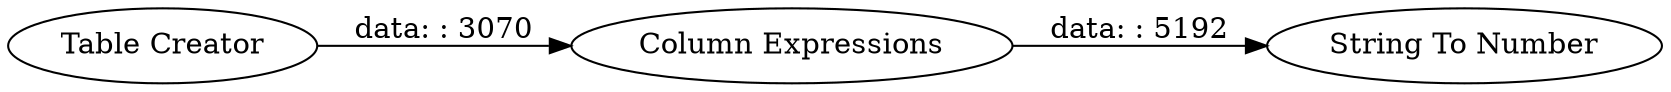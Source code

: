 digraph {
	"-4396375157112643695_2" [label="Column Expressions"]
	"-4396375157112643695_4" [label="String To Number"]
	"-4396375157112643695_1" [label="Table Creator"]
	"-4396375157112643695_1" -> "-4396375157112643695_2" [label="data: : 3070"]
	"-4396375157112643695_2" -> "-4396375157112643695_4" [label="data: : 5192"]
	rankdir=LR
}
